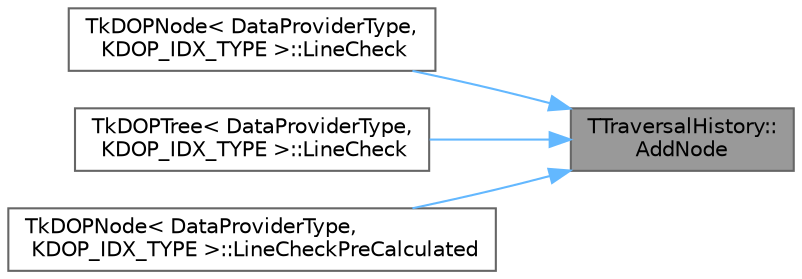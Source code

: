 digraph "TTraversalHistory::AddNode"
{
 // INTERACTIVE_SVG=YES
 // LATEX_PDF_SIZE
  bgcolor="transparent";
  edge [fontname=Helvetica,fontsize=10,labelfontname=Helvetica,labelfontsize=10];
  node [fontname=Helvetica,fontsize=10,shape=box,height=0.2,width=0.4];
  rankdir="RL";
  Node1 [id="Node000001",label="TTraversalHistory::\lAddNode",height=0.2,width=0.4,color="gray40", fillcolor="grey60", style="filled", fontcolor="black",tooltip=" "];
  Node1 -> Node2 [id="edge1_Node000001_Node000002",dir="back",color="steelblue1",style="solid",tooltip=" "];
  Node2 [id="Node000002",label="TkDOPNode\< DataProviderType,\l KDOP_IDX_TYPE \>::LineCheck",height=0.2,width=0.4,color="grey40", fillcolor="white", style="filled",URL="$da/d46/structTkDOPNode.html#a0087f4bcfcb72b7660f936c014e01ad1",tooltip=" "];
  Node1 -> Node3 [id="edge2_Node000001_Node000003",dir="back",color="steelblue1",style="solid",tooltip=" "];
  Node3 [id="Node000003",label="TkDOPTree\< DataProviderType,\l KDOP_IDX_TYPE \>::LineCheck",height=0.2,width=0.4,color="grey40", fillcolor="white", style="filled",URL="$d3/d44/structTkDOPTree.html#a74736f95ea3744d3c91a7764cf836392",tooltip=" "];
  Node1 -> Node4 [id="edge3_Node000001_Node000004",dir="back",color="steelblue1",style="solid",tooltip=" "];
  Node4 [id="Node000004",label="TkDOPNode\< DataProviderType,\l KDOP_IDX_TYPE \>::LineCheckPreCalculated",height=0.2,width=0.4,color="grey40", fillcolor="white", style="filled",URL="$da/d46/structTkDOPNode.html#a4dc4458779d487999118a316588f563b",tooltip=" "];
}
